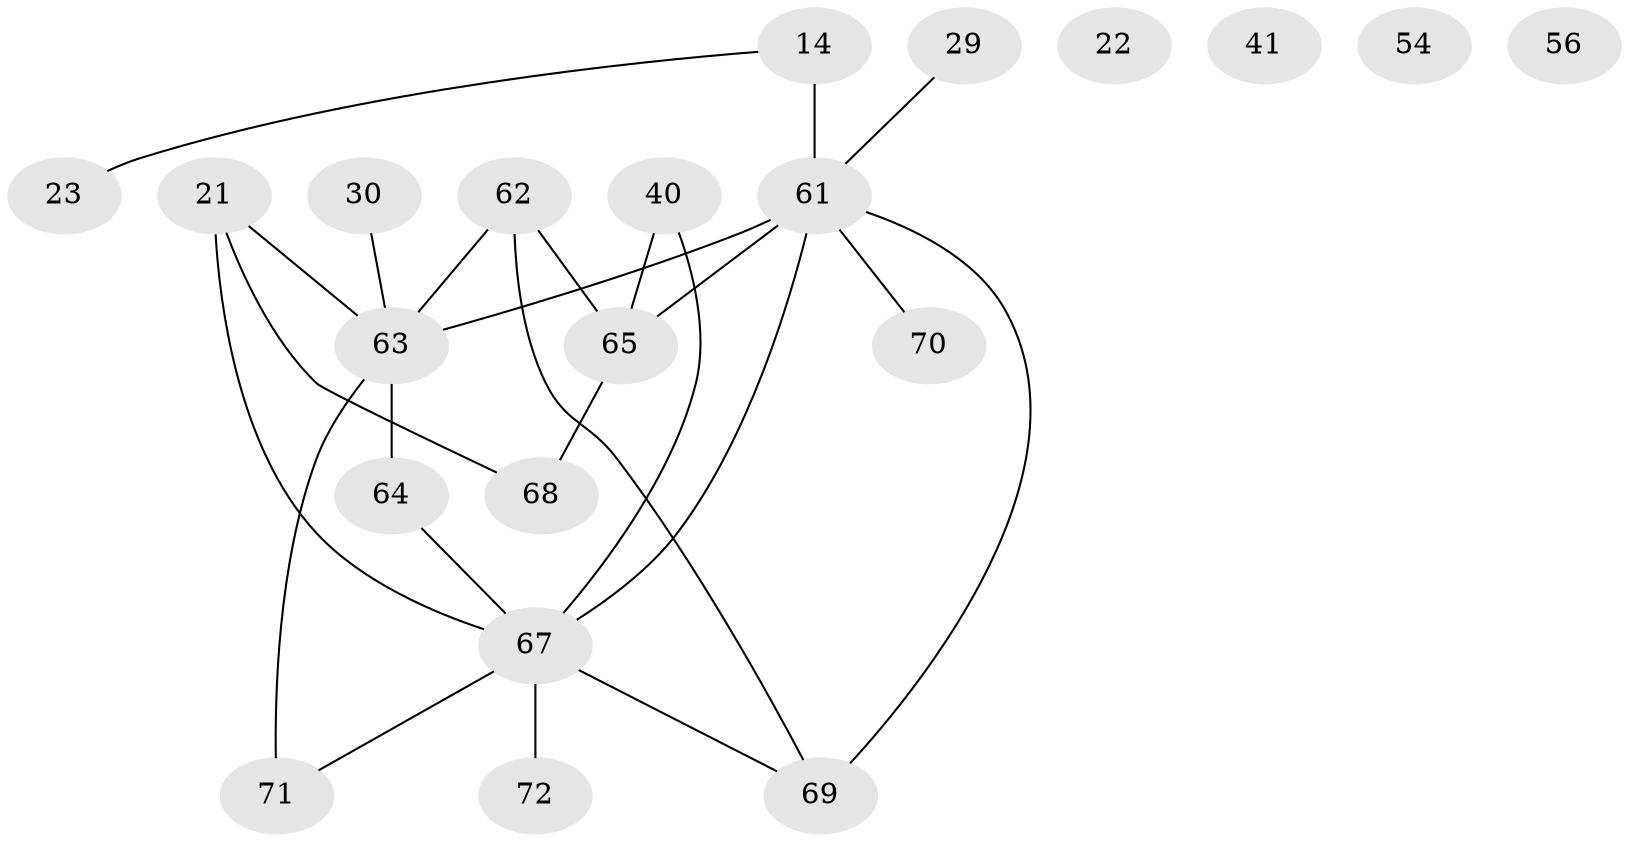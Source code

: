// original degree distribution, {1: 0.19444444444444445, 7: 0.05555555555555555, 4: 0.19444444444444445, 3: 0.19444444444444445, 2: 0.25, 5: 0.05555555555555555, 0: 0.05555555555555555}
// Generated by graph-tools (version 1.1) at 2025/43/03/04/25 21:43:23]
// undirected, 21 vertices, 24 edges
graph export_dot {
graph [start="1"]
  node [color=gray90,style=filled];
  14 [super="+7"];
  21 [super="+2"];
  22;
  23;
  29;
  30;
  40 [super="+35+5"];
  41;
  54;
  56;
  61 [super="+58+53+48"];
  62 [super="+11+38+42+60"];
  63 [super="+46+10+49+39+47+51"];
  64 [super="+57"];
  65 [super="+45+55"];
  67 [super="+36+43"];
  68 [super="+52+34"];
  69 [super="+18+66"];
  70;
  71 [super="+37"];
  72;
  14 -- 61 [weight=3];
  14 -- 23;
  21 -- 67 [weight=3];
  21 -- 63 [weight=3];
  21 -- 68 [weight=4];
  29 -- 61;
  30 -- 63;
  40 -- 67;
  40 -- 65 [weight=2];
  61 -- 67 [weight=3];
  61 -- 70;
  61 -- 65 [weight=4];
  61 -- 63 [weight=3];
  61 -- 69 [weight=2];
  62 -- 65 [weight=2];
  62 -- 63;
  62 -- 69;
  63 -- 64 [weight=2];
  63 -- 71 [weight=3];
  64 -- 67;
  65 -- 68;
  67 -- 72 [weight=2];
  67 -- 71;
  67 -- 69;
}
